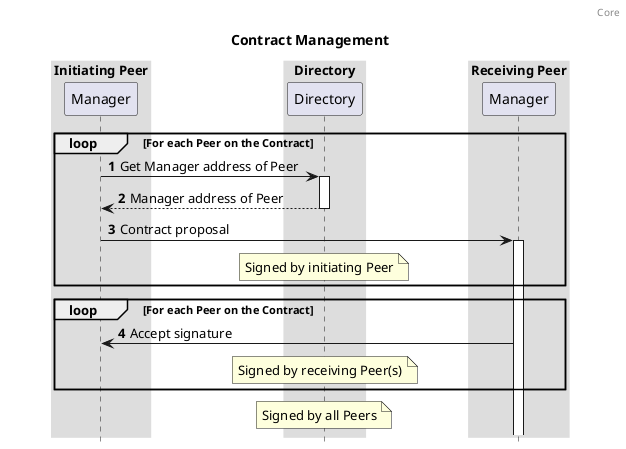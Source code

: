 @startuml

autonumber
header: Core
title: Contract Management

box "Initiating Peer"
  participant "Manager" as m1
end box
box "Directory"
  participant "Directory" as directory
end box
box "Receiving Peer"
  participant "Manager" as m2
end box

loop For each Peer on the Contract
m1 -> directory ++ : Get Manager address of Peer
return Manager address of Peer
m1 -> m2 ++ : Contract proposal
note over directory: Signed by initiating Peer
end loop

loop For each Peer on the Contract
m2 -> m1: Accept signature
note over directory: Signed by receiving Peer(s)
end loop

note over directory: Signed by all Peers

skinparam sequenceBoxBorderColor #transparent
skinparam boxPadding 50
hide footbox
@enduml
